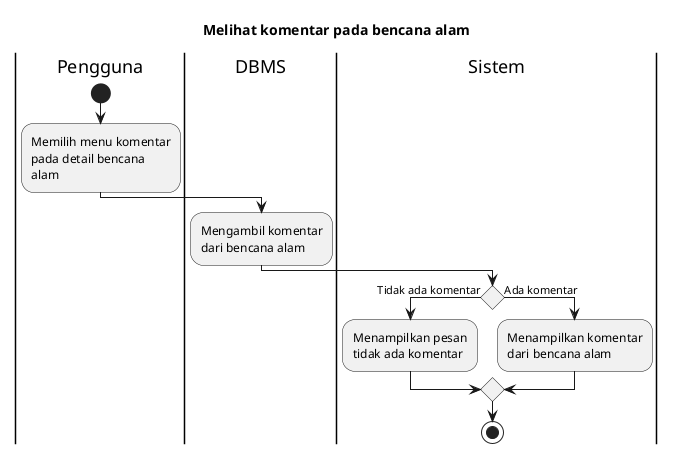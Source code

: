 @startuml UC-MAP-009 - Melihat komentar pada bencana alam
skinparam wrapWidth 140

title Melihat komentar pada bencana alam
 
|Pengguna|
start
:Memilih menu komentar pada detail bencana alam;

|DBMS|
:Mengambil komentar dari bencana alam;

|Sistem|
if () then (Tidak ada komentar)
  :Menampilkan pesan tidak ada komentar;
else (Ada komentar)
  :Menampilkan komentar dari bencana alam;
endif

stop

@enduml